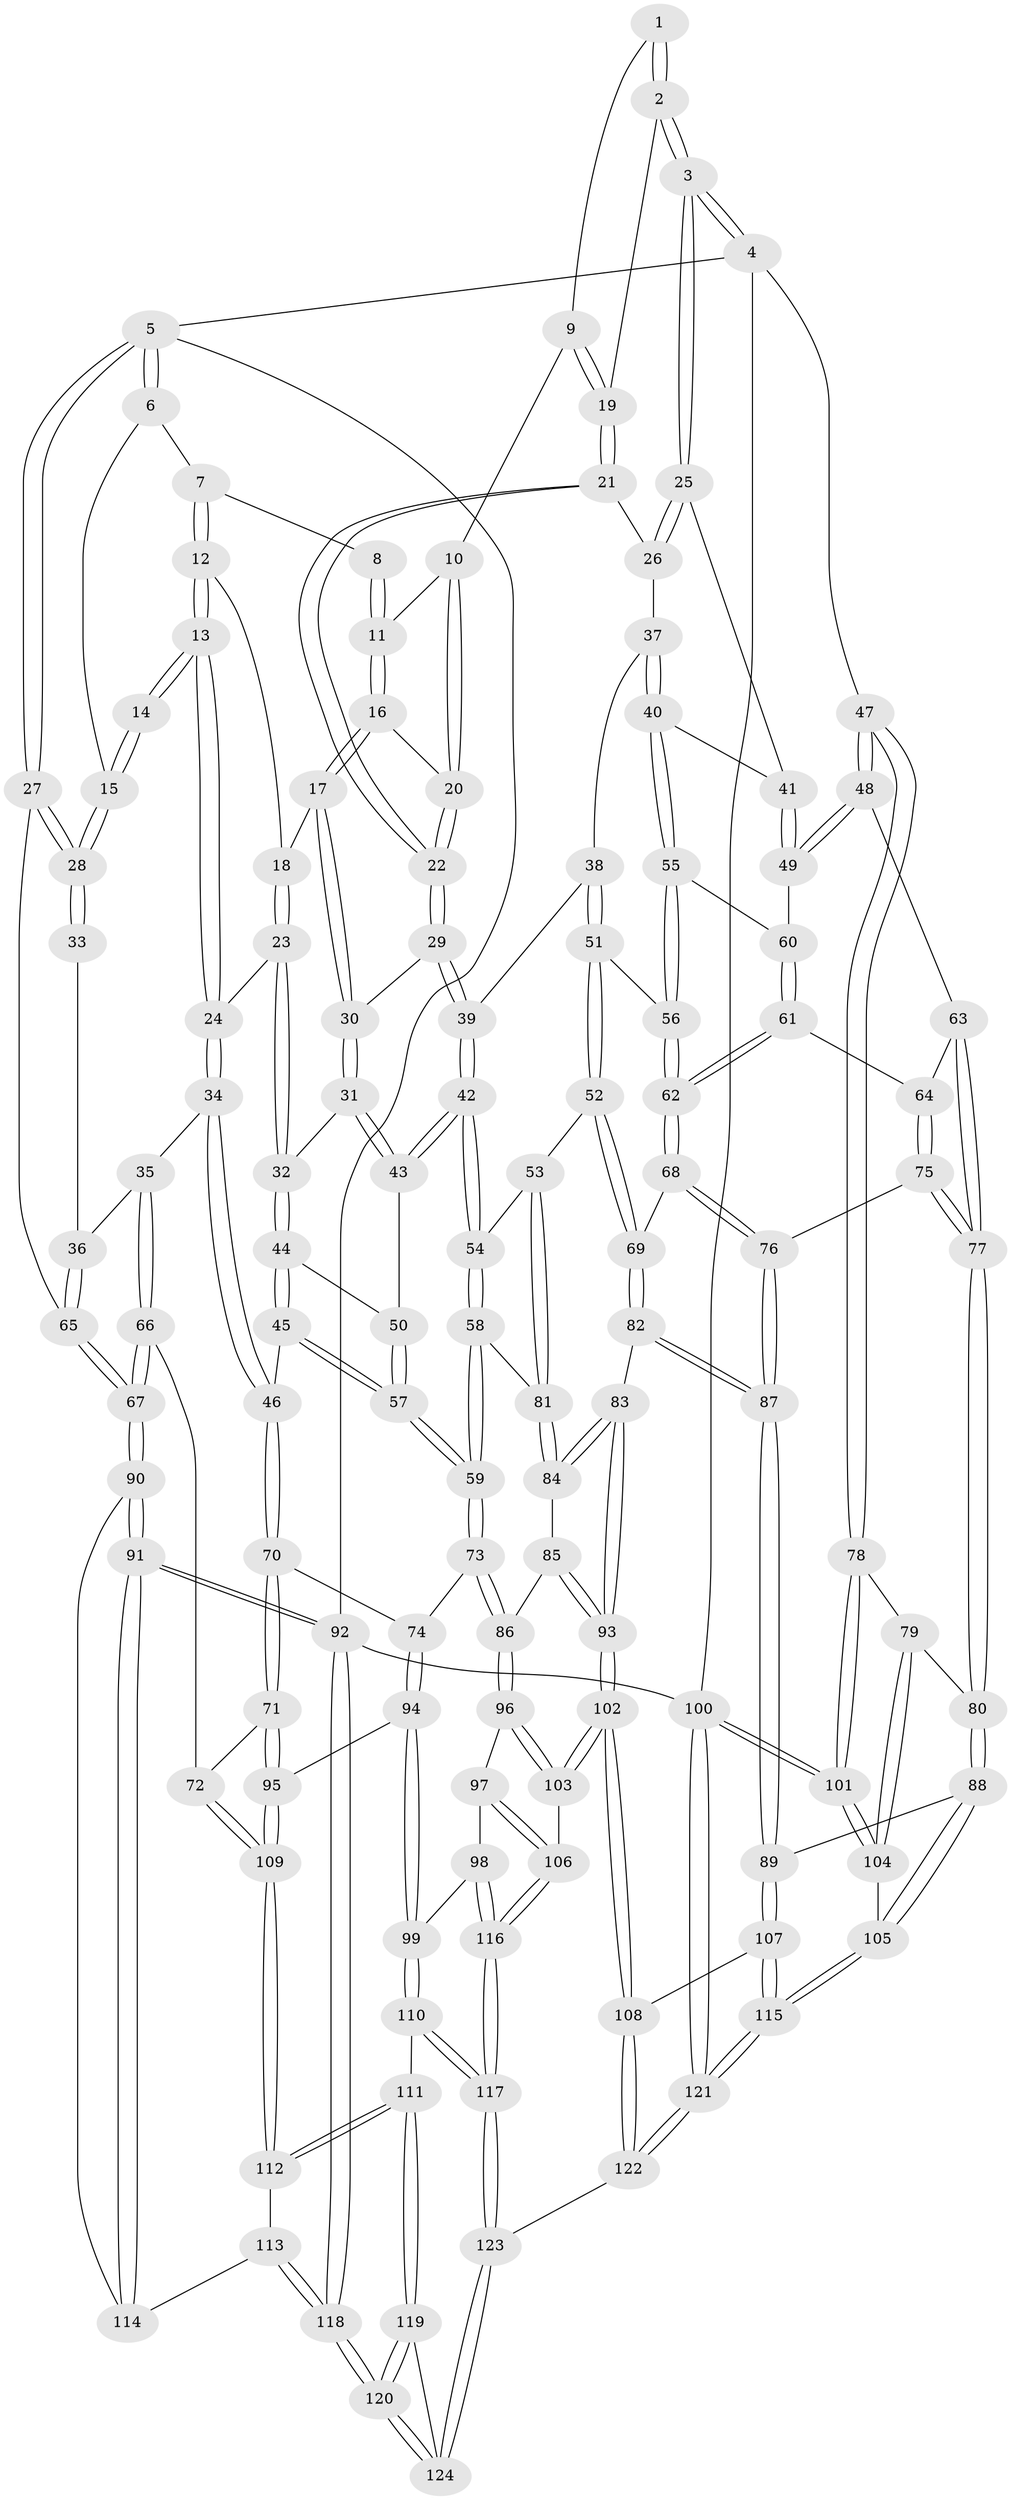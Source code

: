 // coarse degree distribution, {2: 0.013157894736842105, 5: 0.3157894736842105, 7: 0.013157894736842105, 4: 0.4605263157894737, 3: 0.14473684210526316, 6: 0.05263157894736842}
// Generated by graph-tools (version 1.1) at 2025/52/02/27/25 19:52:43]
// undirected, 124 vertices, 307 edges
graph export_dot {
graph [start="1"]
  node [color=gray90,style=filled];
  1 [pos="+0.5481104349605261+0"];
  2 [pos="+1+0"];
  3 [pos="+1+0"];
  4 [pos="+1+0"];
  5 [pos="+0+0"];
  6 [pos="+0.1796546349361055+0"];
  7 [pos="+0.36039296284990463+0"];
  8 [pos="+0.5361039581018594+0"];
  9 [pos="+0.6016796961038385+0.0988507112049039"];
  10 [pos="+0.5363103572739578+0.10925911876623348"];
  11 [pos="+0.5167875303314772+0.03773663995708239"];
  12 [pos="+0.3265893546130154+0.09253288519790576"];
  13 [pos="+0.16939154518719785+0.16966621035896176"];
  14 [pos="+0.1439730961110515+0.15625305359975758"];
  15 [pos="+0.13871433577652797+0.14366940790715232"];
  16 [pos="+0.4204157325705382+0.16346258406434705"];
  17 [pos="+0.41189181738335207+0.1692875710632784"];
  18 [pos="+0.36325350227002307+0.13409030437629887"];
  19 [pos="+0.6624736968350984+0.15859946727644972"];
  20 [pos="+0.5326005270445646+0.11862386092999624"];
  21 [pos="+0.6542599095177609+0.19289814350132345"];
  22 [pos="+0.596891570019788+0.2299784591209402"];
  23 [pos="+0.2995992243009666+0.2622209677542527"];
  24 [pos="+0.1850520471884179+0.24906769143415644"];
  25 [pos="+0.8218101998425602+0.26417726813985315"];
  26 [pos="+0.6967196592181102+0.21984260606711573"];
  27 [pos="+0+0"];
  28 [pos="+0+0"];
  29 [pos="+0.5823464102653702+0.2467096241803549"];
  30 [pos="+0.43111330902228595+0.2084927819386142"];
  31 [pos="+0.40333191668726054+0.2951243775988197"];
  32 [pos="+0.3543624933261989+0.32458614042691214"];
  33 [pos="+0.07361253917493775+0.18222728758003923"];
  34 [pos="+0.1648674964256058+0.38762477600971573"];
  35 [pos="+0.1279070342947707+0.38432177181815863"];
  36 [pos="+0+0.299325838203472"];
  37 [pos="+0.6967444890260726+0.2980588084997048"];
  38 [pos="+0.6168171143746204+0.3384568047113496"];
  39 [pos="+0.5827888937114666+0.30081025589502497"];
  40 [pos="+0.7473201652997633+0.3643532355094254"];
  41 [pos="+0.8205741904162346+0.2818918553478074"];
  42 [pos="+0.49342381226352655+0.3733577970820542"];
  43 [pos="+0.479970902242138+0.36440578565023"];
  44 [pos="+0.34084675499583905+0.3465247938131501"];
  45 [pos="+0.30639165269610963+0.39187889882268756"];
  46 [pos="+0.17285877041177497+0.3966651255914416"];
  47 [pos="+1+0.4111031096890673"];
  48 [pos="+0.9799561607886168+0.4254728542371026"];
  49 [pos="+0.915524938130474+0.4058193565682143"];
  50 [pos="+0.4151525347293075+0.38703069443177623"];
  51 [pos="+0.6746766032893928+0.423756101243475"];
  52 [pos="+0.6147552161887782+0.48655228098493064"];
  53 [pos="+0.611534124089841+0.48792358952811343"];
  54 [pos="+0.4933377723118671+0.40597655109515823"];
  55 [pos="+0.7258229704442734+0.4016498771286478"];
  56 [pos="+0.6988214754395217+0.42176831050929187"];
  57 [pos="+0.37873355932737596+0.4779553784393544"];
  58 [pos="+0.4054722388010841+0.5029074280211603"];
  59 [pos="+0.39899442525435275+0.5065276592694246"];
  60 [pos="+0.8504644031643934+0.4372260295651694"];
  61 [pos="+0.8241492674250892+0.5010522317394566"];
  62 [pos="+0.7627024601583023+0.5088332328501367"];
  63 [pos="+0.9085712708153678+0.5144953506871704"];
  64 [pos="+0.8374591554132749+0.5155129249448958"];
  65 [pos="+0+0.3051065576783855"];
  66 [pos="+0+0.609284540637452"];
  67 [pos="+0+0.6202774715040222"];
  68 [pos="+0.7595047269922122+0.5305990631106086"];
  69 [pos="+0.6926523457983008+0.5745075956305485"];
  70 [pos="+0.17429748712378168+0.5436054209415289"];
  71 [pos="+0.14014656202651687+0.5938100573853999"];
  72 [pos="+0.08363186734461668+0.6202616840005141"];
  73 [pos="+0.38132918876735344+0.5729523233593816"];
  74 [pos="+0.37134313500311655+0.5759187071862547"];
  75 [pos="+0.8411128138297846+0.5545105498123069"];
  76 [pos="+0.7837622562157295+0.5810074639993814"];
  77 [pos="+0.897645023895815+0.6070680282528481"];
  78 [pos="+1+0.5374479795047843"];
  79 [pos="+0.9379300065135735+0.6333063151050423"];
  80 [pos="+0.9073179041860172+0.6368028291673432"];
  81 [pos="+0.5866736342027921+0.5202298058966695"];
  82 [pos="+0.6953892246300553+0.635506944629378"];
  83 [pos="+0.5957289833996847+0.6559333132179443"];
  84 [pos="+0.5654179307705208+0.6035285050384129"];
  85 [pos="+0.44794697468413874+0.6070897002649527"];
  86 [pos="+0.40826526105241373+0.6013645231247279"];
  87 [pos="+0.7779658486084912+0.6810396820915572"];
  88 [pos="+0.8489519550096677+0.6950126278033112"];
  89 [pos="+0.7784483156837683+0.6816796460326419"];
  90 [pos="+0+0.6769678864188741"];
  91 [pos="+0+1"];
  92 [pos="+0+1"];
  93 [pos="+0.5684842990320483+0.7707860915838759"];
  94 [pos="+0.26757272678647875+0.7150715546143397"];
  95 [pos="+0.24716042949871636+0.7102571852628236"];
  96 [pos="+0.41446880281364673+0.6651916603570234"];
  97 [pos="+0.37994952701757073+0.7093671365559515"];
  98 [pos="+0.3001894821912179+0.7548449964258862"];
  99 [pos="+0.29746389555791775+0.7532197766044146"];
  100 [pos="+1+1"];
  101 [pos="+1+0.9537699828286359"];
  102 [pos="+0.5625106986686151+0.8214232084030862"];
  103 [pos="+0.5183030087579662+0.8192696105913765"];
  104 [pos="+1+0.816307165996844"];
  105 [pos="+0.8873279442531383+0.782879152828207"];
  106 [pos="+0.42536672345819554+0.8485427328516099"];
  107 [pos="+0.6551966828065131+0.8473745489893887"];
  108 [pos="+0.6054854953092004+0.8556224989146235"];
  109 [pos="+0.122869684865635+0.8216032585797125"];
  110 [pos="+0.18170703435150837+0.8821985040429916"];
  111 [pos="+0.17681905220417965+0.8824700355182089"];
  112 [pos="+0.12222271857377756+0.8243123230243102"];
  113 [pos="+0.11654466496308806+0.8254294362878954"];
  114 [pos="+0.11175353818498024+0.8256110605869265"];
  115 [pos="+0.8102006759659109+0.9066923309266122"];
  116 [pos="+0.3854792227942008+0.866380684461199"];
  117 [pos="+0.35154813433791526+0.920070118579013"];
  118 [pos="+0+1"];
  119 [pos="+0.17540190297569602+0.8876945845569659"];
  120 [pos="+0+1"];
  121 [pos="+1+1"];
  122 [pos="+0.5697836900128787+1"];
  123 [pos="+0.3711956798342649+1"];
  124 [pos="+0.33824190474583343+1"];
  1 -- 2;
  1 -- 2;
  1 -- 9;
  2 -- 3;
  2 -- 3;
  2 -- 19;
  3 -- 4;
  3 -- 4;
  3 -- 25;
  3 -- 25;
  4 -- 5;
  4 -- 47;
  4 -- 100;
  5 -- 6;
  5 -- 6;
  5 -- 27;
  5 -- 27;
  5 -- 92;
  6 -- 7;
  6 -- 15;
  7 -- 8;
  7 -- 12;
  7 -- 12;
  8 -- 11;
  8 -- 11;
  9 -- 10;
  9 -- 19;
  9 -- 19;
  10 -- 11;
  10 -- 20;
  10 -- 20;
  11 -- 16;
  11 -- 16;
  12 -- 13;
  12 -- 13;
  12 -- 18;
  13 -- 14;
  13 -- 14;
  13 -- 24;
  13 -- 24;
  14 -- 15;
  14 -- 15;
  15 -- 28;
  15 -- 28;
  16 -- 17;
  16 -- 17;
  16 -- 20;
  17 -- 18;
  17 -- 30;
  17 -- 30;
  18 -- 23;
  18 -- 23;
  19 -- 21;
  19 -- 21;
  20 -- 22;
  20 -- 22;
  21 -- 22;
  21 -- 22;
  21 -- 26;
  22 -- 29;
  22 -- 29;
  23 -- 24;
  23 -- 32;
  23 -- 32;
  24 -- 34;
  24 -- 34;
  25 -- 26;
  25 -- 26;
  25 -- 41;
  26 -- 37;
  27 -- 28;
  27 -- 28;
  27 -- 65;
  28 -- 33;
  28 -- 33;
  29 -- 30;
  29 -- 39;
  29 -- 39;
  30 -- 31;
  30 -- 31;
  31 -- 32;
  31 -- 43;
  31 -- 43;
  32 -- 44;
  32 -- 44;
  33 -- 36;
  34 -- 35;
  34 -- 46;
  34 -- 46;
  35 -- 36;
  35 -- 66;
  35 -- 66;
  36 -- 65;
  36 -- 65;
  37 -- 38;
  37 -- 40;
  37 -- 40;
  38 -- 39;
  38 -- 51;
  38 -- 51;
  39 -- 42;
  39 -- 42;
  40 -- 41;
  40 -- 55;
  40 -- 55;
  41 -- 49;
  41 -- 49;
  42 -- 43;
  42 -- 43;
  42 -- 54;
  42 -- 54;
  43 -- 50;
  44 -- 45;
  44 -- 45;
  44 -- 50;
  45 -- 46;
  45 -- 57;
  45 -- 57;
  46 -- 70;
  46 -- 70;
  47 -- 48;
  47 -- 48;
  47 -- 78;
  47 -- 78;
  48 -- 49;
  48 -- 49;
  48 -- 63;
  49 -- 60;
  50 -- 57;
  50 -- 57;
  51 -- 52;
  51 -- 52;
  51 -- 56;
  52 -- 53;
  52 -- 69;
  52 -- 69;
  53 -- 54;
  53 -- 81;
  53 -- 81;
  54 -- 58;
  54 -- 58;
  55 -- 56;
  55 -- 56;
  55 -- 60;
  56 -- 62;
  56 -- 62;
  57 -- 59;
  57 -- 59;
  58 -- 59;
  58 -- 59;
  58 -- 81;
  59 -- 73;
  59 -- 73;
  60 -- 61;
  60 -- 61;
  61 -- 62;
  61 -- 62;
  61 -- 64;
  62 -- 68;
  62 -- 68;
  63 -- 64;
  63 -- 77;
  63 -- 77;
  64 -- 75;
  64 -- 75;
  65 -- 67;
  65 -- 67;
  66 -- 67;
  66 -- 67;
  66 -- 72;
  67 -- 90;
  67 -- 90;
  68 -- 69;
  68 -- 76;
  68 -- 76;
  69 -- 82;
  69 -- 82;
  70 -- 71;
  70 -- 71;
  70 -- 74;
  71 -- 72;
  71 -- 95;
  71 -- 95;
  72 -- 109;
  72 -- 109;
  73 -- 74;
  73 -- 86;
  73 -- 86;
  74 -- 94;
  74 -- 94;
  75 -- 76;
  75 -- 77;
  75 -- 77;
  76 -- 87;
  76 -- 87;
  77 -- 80;
  77 -- 80;
  78 -- 79;
  78 -- 101;
  78 -- 101;
  79 -- 80;
  79 -- 104;
  79 -- 104;
  80 -- 88;
  80 -- 88;
  81 -- 84;
  81 -- 84;
  82 -- 83;
  82 -- 87;
  82 -- 87;
  83 -- 84;
  83 -- 84;
  83 -- 93;
  83 -- 93;
  84 -- 85;
  85 -- 86;
  85 -- 93;
  85 -- 93;
  86 -- 96;
  86 -- 96;
  87 -- 89;
  87 -- 89;
  88 -- 89;
  88 -- 105;
  88 -- 105;
  89 -- 107;
  89 -- 107;
  90 -- 91;
  90 -- 91;
  90 -- 114;
  91 -- 92;
  91 -- 92;
  91 -- 114;
  91 -- 114;
  92 -- 118;
  92 -- 118;
  92 -- 100;
  93 -- 102;
  93 -- 102;
  94 -- 95;
  94 -- 99;
  94 -- 99;
  95 -- 109;
  95 -- 109;
  96 -- 97;
  96 -- 103;
  96 -- 103;
  97 -- 98;
  97 -- 106;
  97 -- 106;
  98 -- 99;
  98 -- 116;
  98 -- 116;
  99 -- 110;
  99 -- 110;
  100 -- 101;
  100 -- 101;
  100 -- 121;
  100 -- 121;
  101 -- 104;
  101 -- 104;
  102 -- 103;
  102 -- 103;
  102 -- 108;
  102 -- 108;
  103 -- 106;
  104 -- 105;
  105 -- 115;
  105 -- 115;
  106 -- 116;
  106 -- 116;
  107 -- 108;
  107 -- 115;
  107 -- 115;
  108 -- 122;
  108 -- 122;
  109 -- 112;
  109 -- 112;
  110 -- 111;
  110 -- 117;
  110 -- 117;
  111 -- 112;
  111 -- 112;
  111 -- 119;
  111 -- 119;
  112 -- 113;
  113 -- 114;
  113 -- 118;
  113 -- 118;
  115 -- 121;
  115 -- 121;
  116 -- 117;
  116 -- 117;
  117 -- 123;
  117 -- 123;
  118 -- 120;
  118 -- 120;
  119 -- 120;
  119 -- 120;
  119 -- 124;
  120 -- 124;
  120 -- 124;
  121 -- 122;
  121 -- 122;
  122 -- 123;
  123 -- 124;
  123 -- 124;
}
